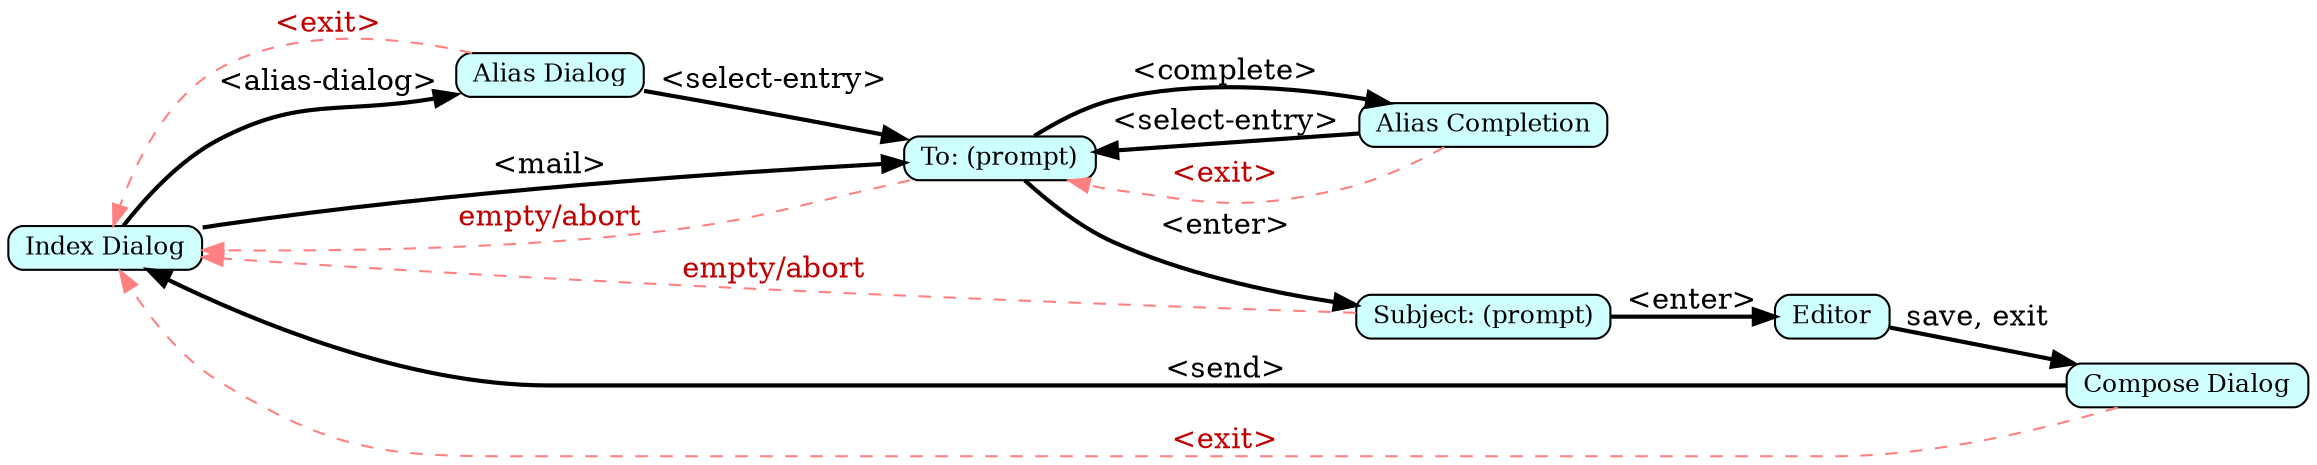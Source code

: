 digraph workflow {
	graph [
		rankdir="LR"
		nodesep="0.2"
		ranksep="0.0"
		compound="true"
	]

	node [
		shape="Mrecord"
		fontsize="12"
		fillcolor="#d0ffff"
		style="filled"
		height="0.2"
		penwidth="1.0"
		color="black"
	]

	edge [
		penwidth="2.0"
		arrowsize="1.0"
	]

	index   [ label="Index Dialog" ]
	alias_c [ label="Alias Completion" ]
	alias_d [ label="Alias Dialog" ]
	compose [ label="Compose Dialog" ]
	editor  [ label="Editor" ]
	subject [ label="Subject: (prompt)" ]
	to      [ label="To: (prompt)" ]

	alias_c -> to      [ label="<select-entry>" ]
	alias_d -> to      [ label="<select-entry>" ]
	compose -> index   [ label="<send>" ]
	editor  -> compose [ label="save, exit" ]
	index   -> alias_d [ label="<alias-dialog>" ]
	index   -> to      [ label="<mail>" ]
	subject -> editor  [ label="<enter>" ]
	to      -> alias_c [ label="<complete>" ]
	to      -> subject [ label="<enter>" ]

	edge [
		penwidth="1.0"
		arrowsize="1.0"
		style="dashed"
		fontcolor="#c00000"
		color="#ff8080"
	]

	alias_c -> to      [ label="<exit>" ]
	alias_d -> index   [ label="<exit>" ]
	compose -> index   [ label="<exit>" ]
	subject -> index   [ label="empty/abort" ]
	to      -> index   [ label="empty/abort" ]

}
